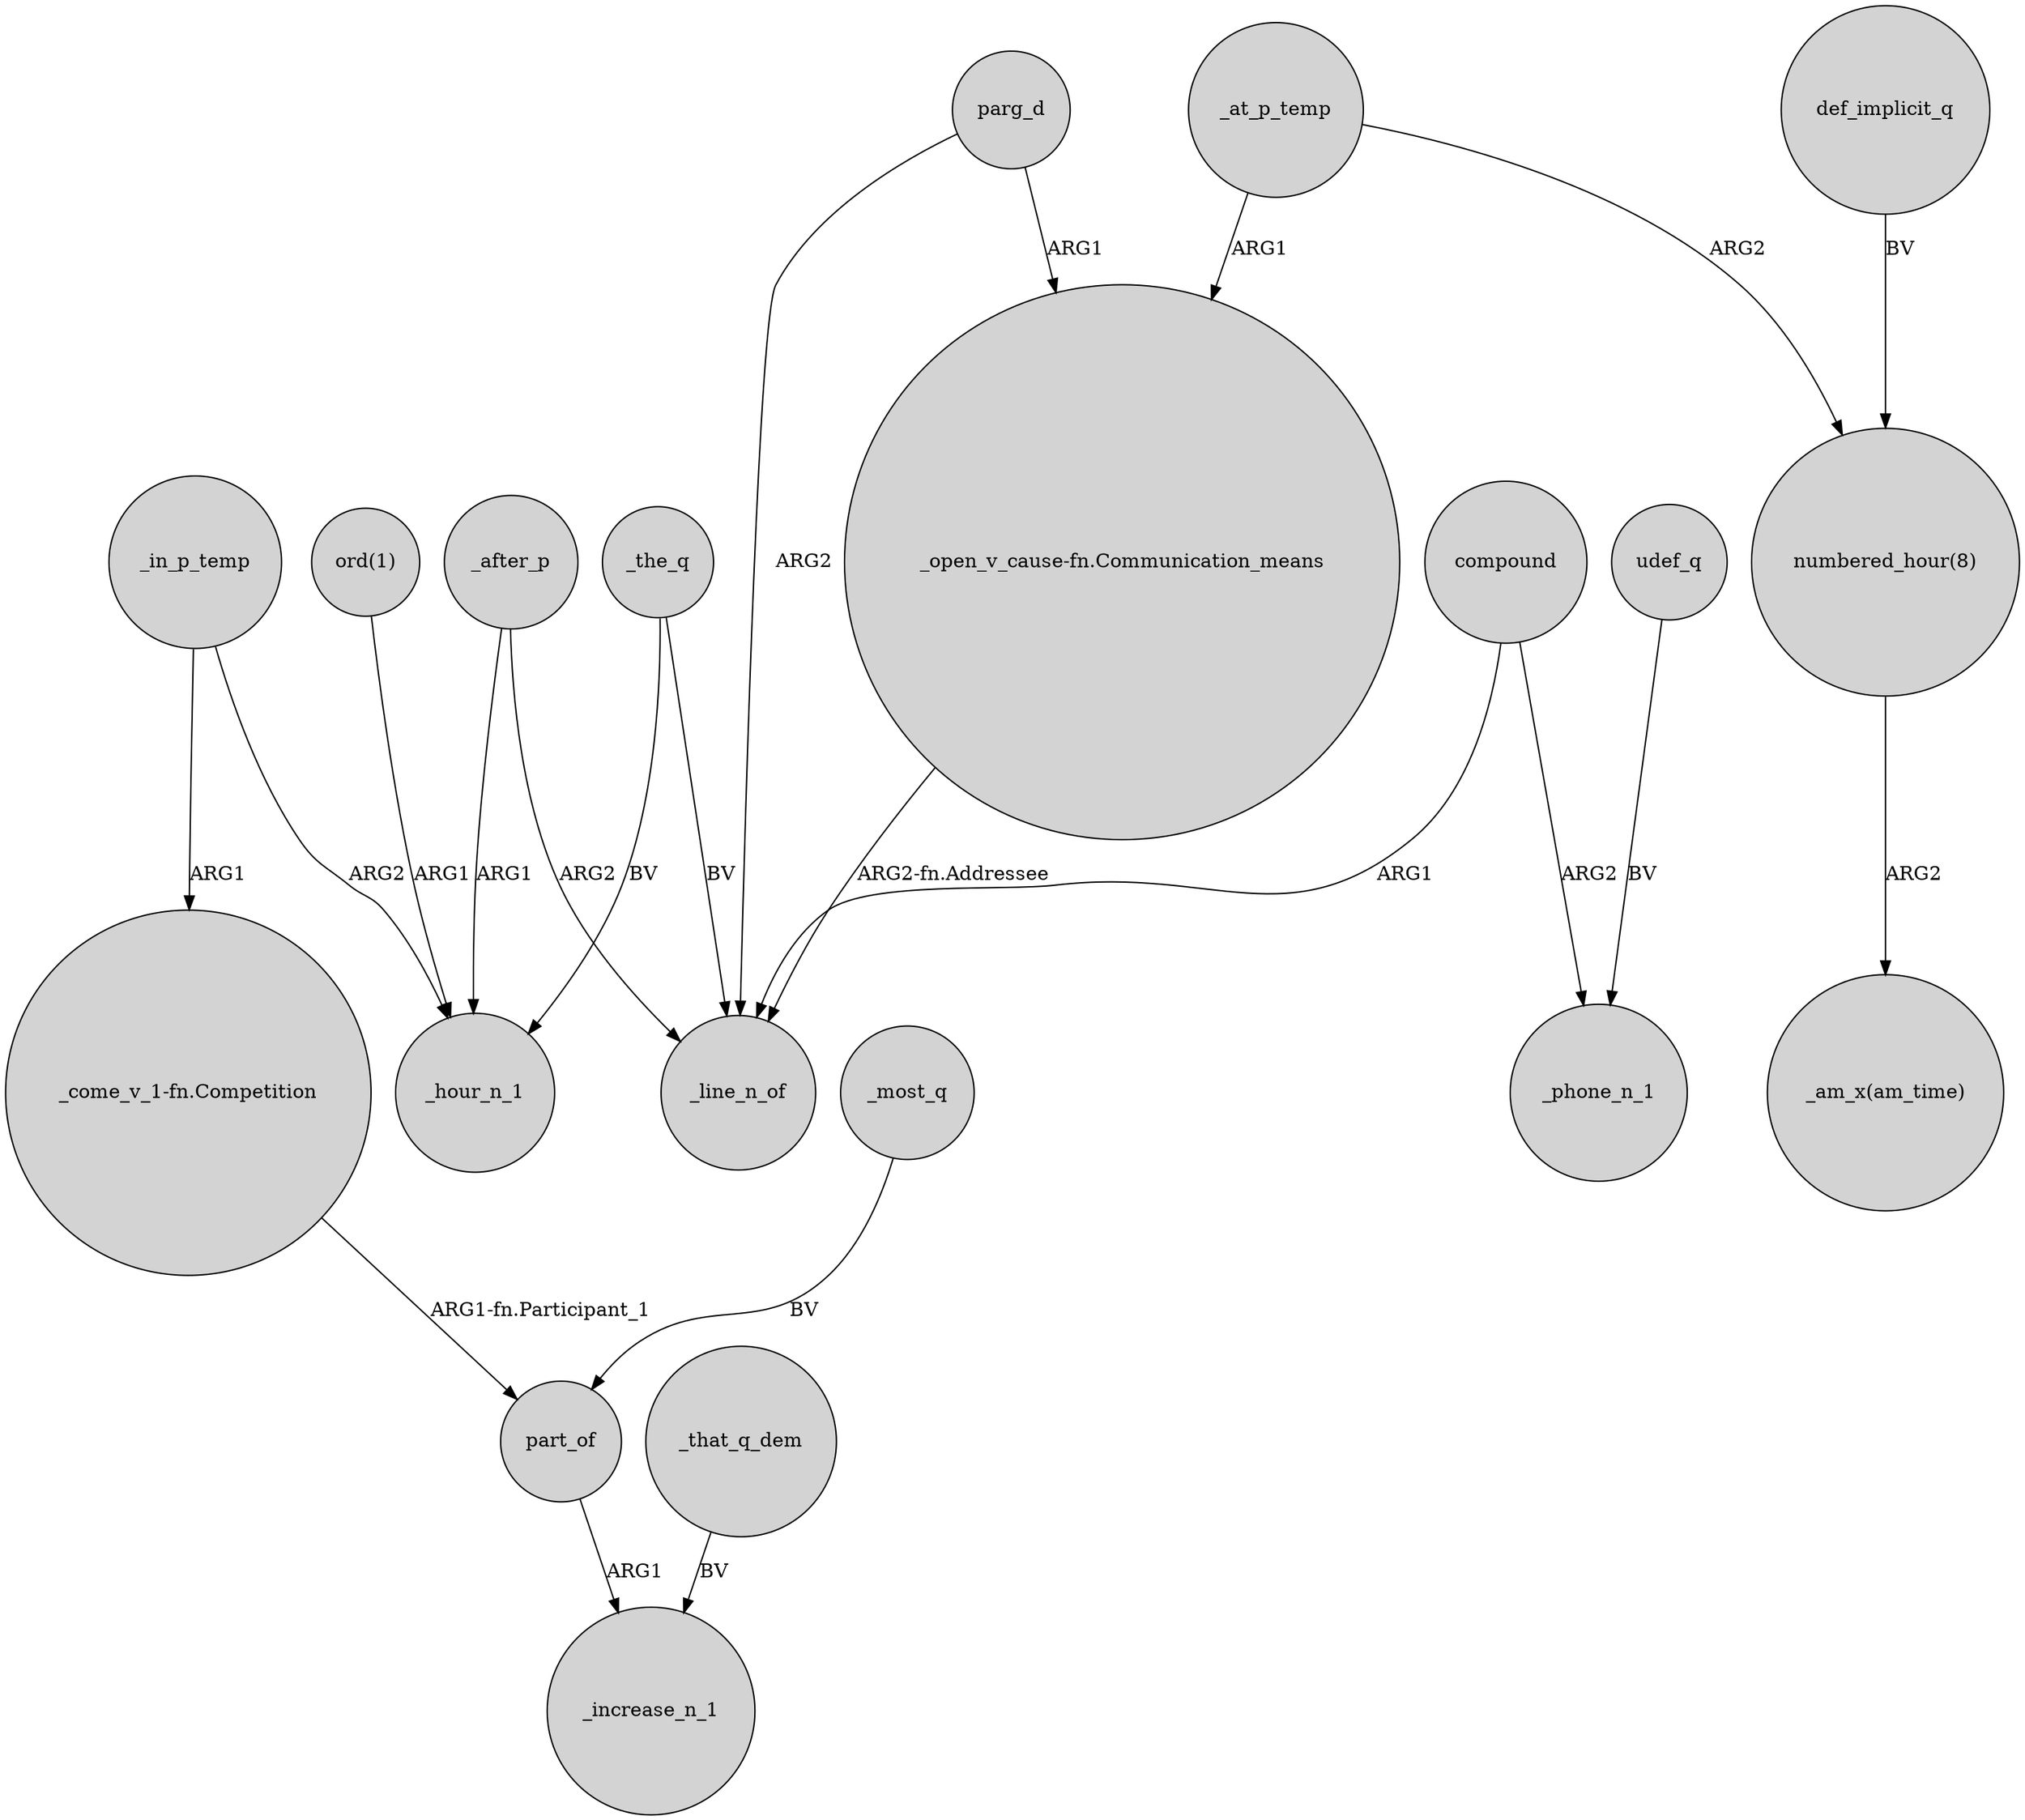 digraph {
	node [shape=circle style=filled]
	"_open_v_cause-fn.Communication_means" -> _line_n_of [label="ARG2-fn.Addressee"]
	"numbered_hour(8)" -> "_am_x(am_time)" [label=ARG2]
	_the_q -> _hour_n_1 [label=BV]
	parg_d -> _line_n_of [label=ARG2]
	_after_p -> _line_n_of [label=ARG2]
	_the_q -> _line_n_of [label=BV]
	compound -> _phone_n_1 [label=ARG2]
	_that_q_dem -> _increase_n_1 [label=BV]
	"ord(1)" -> _hour_n_1 [label=ARG1]
	udef_q -> _phone_n_1 [label=BV]
	_at_p_temp -> "numbered_hour(8)" [label=ARG2]
	compound -> _line_n_of [label=ARG1]
	_in_p_temp -> _hour_n_1 [label=ARG2]
	_most_q -> part_of [label=BV]
	_in_p_temp -> "_come_v_1-fn.Competition" [label=ARG1]
	part_of -> _increase_n_1 [label=ARG1]
	"_come_v_1-fn.Competition" -> part_of [label="ARG1-fn.Participant_1"]
	_at_p_temp -> "_open_v_cause-fn.Communication_means" [label=ARG1]
	parg_d -> "_open_v_cause-fn.Communication_means" [label=ARG1]
	_after_p -> _hour_n_1 [label=ARG1]
	def_implicit_q -> "numbered_hour(8)" [label=BV]
}
